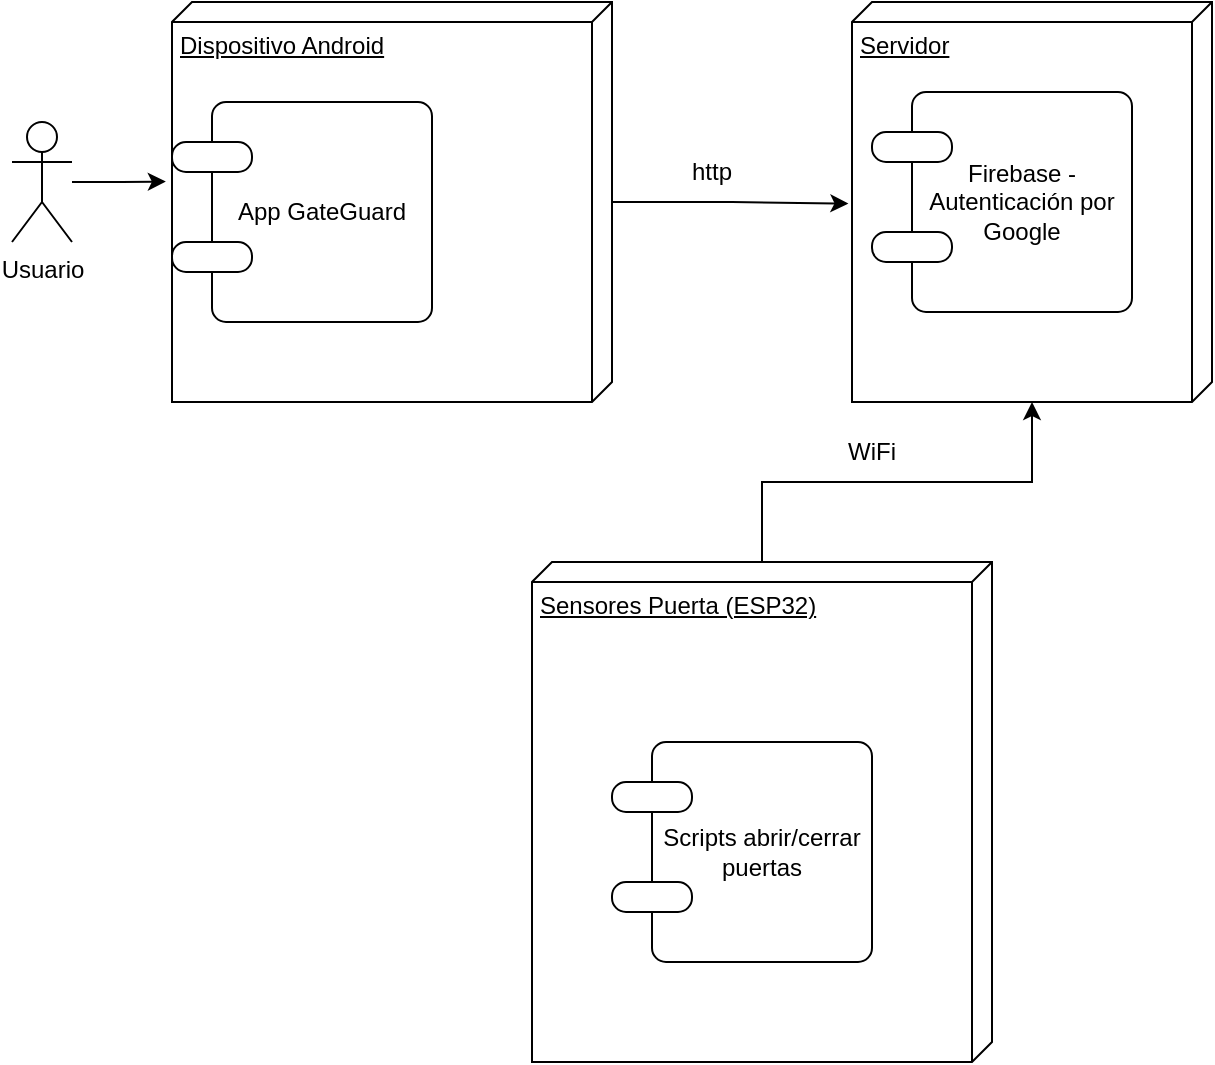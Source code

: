 <mxfile version="21.5.1" type="github">
  <diagram name="Page-1" id="E3P6UttAtXb4cR_izz79">
    <mxGraphModel dx="989" dy="536" grid="1" gridSize="10" guides="1" tooltips="1" connect="1" arrows="1" fold="1" page="1" pageScale="1" pageWidth="1000" pageHeight="700" math="0" shadow="0">
      <root>
        <mxCell id="0" />
        <mxCell id="1" parent="0" />
        <mxCell id="k1Rg5g3YBnFQ-9l-ruwQ-21" style="edgeStyle=orthogonalEdgeStyle;rounded=0;orthogonalLoop=1;jettySize=auto;html=1;entryX=0.504;entryY=1.01;entryDx=0;entryDy=0;entryPerimeter=0;" edge="1" parent="1" source="k1Rg5g3YBnFQ-9l-ruwQ-2" target="k1Rg5g3YBnFQ-9l-ruwQ-3">
          <mxGeometry relative="1" as="geometry" />
        </mxCell>
        <mxCell id="k1Rg5g3YBnFQ-9l-ruwQ-2" value="Dispositivo Android" style="verticalAlign=top;align=left;spacingTop=8;spacingLeft=2;spacingRight=12;shape=cube;size=10;direction=south;fontStyle=4;html=1;whiteSpace=wrap;" vertex="1" parent="1">
          <mxGeometry x="150" y="150" width="220" height="200" as="geometry" />
        </mxCell>
        <mxCell id="k1Rg5g3YBnFQ-9l-ruwQ-3" value="Servidor" style="verticalAlign=top;align=left;spacingTop=8;spacingLeft=2;spacingRight=12;shape=cube;size=10;direction=south;fontStyle=4;html=1;whiteSpace=wrap;" vertex="1" parent="1">
          <mxGeometry x="490" y="150" width="180" height="200" as="geometry" />
        </mxCell>
        <mxCell id="k1Rg5g3YBnFQ-9l-ruwQ-22" style="edgeStyle=orthogonalEdgeStyle;rounded=0;orthogonalLoop=1;jettySize=auto;html=1;" edge="1" parent="1" source="k1Rg5g3YBnFQ-9l-ruwQ-5" target="k1Rg5g3YBnFQ-9l-ruwQ-3">
          <mxGeometry relative="1" as="geometry" />
        </mxCell>
        <mxCell id="k1Rg5g3YBnFQ-9l-ruwQ-5" value="Sensores Puerta (ESP32)" style="verticalAlign=top;align=left;spacingTop=8;spacingLeft=2;spacingRight=12;shape=cube;size=10;direction=south;fontStyle=4;html=1;whiteSpace=wrap;" vertex="1" parent="1">
          <mxGeometry x="330" y="430" width="230" height="250" as="geometry" />
        </mxCell>
        <mxCell id="k1Rg5g3YBnFQ-9l-ruwQ-7" value="App GateGuard" style="rounded=1;whiteSpace=wrap;html=1;absoluteArcSize=1;arcSize=14;strokeWidth=1;" vertex="1" parent="1">
          <mxGeometry x="170" y="200" width="110" height="110" as="geometry" />
        </mxCell>
        <mxCell id="k1Rg5g3YBnFQ-9l-ruwQ-8" value="" style="rounded=1;whiteSpace=wrap;html=1;absoluteArcSize=1;arcSize=14;strokeWidth=1;" vertex="1" parent="1">
          <mxGeometry x="150" y="220" width="40" height="15" as="geometry" />
        </mxCell>
        <mxCell id="k1Rg5g3YBnFQ-9l-ruwQ-9" value="" style="rounded=1;whiteSpace=wrap;html=1;absoluteArcSize=1;arcSize=14;strokeWidth=1;" vertex="1" parent="1">
          <mxGeometry x="150" y="270" width="40" height="15" as="geometry" />
        </mxCell>
        <mxCell id="k1Rg5g3YBnFQ-9l-ruwQ-24" style="edgeStyle=orthogonalEdgeStyle;rounded=0;orthogonalLoop=1;jettySize=auto;html=1;entryX=0.449;entryY=1.014;entryDx=0;entryDy=0;entryPerimeter=0;" edge="1" parent="1" source="k1Rg5g3YBnFQ-9l-ruwQ-10" target="k1Rg5g3YBnFQ-9l-ruwQ-2">
          <mxGeometry relative="1" as="geometry" />
        </mxCell>
        <mxCell id="k1Rg5g3YBnFQ-9l-ruwQ-10" value="Usuario" style="shape=umlActor;verticalLabelPosition=bottom;verticalAlign=top;html=1;outlineConnect=0;" vertex="1" parent="1">
          <mxGeometry x="70" y="210" width="30" height="60" as="geometry" />
        </mxCell>
        <mxCell id="k1Rg5g3YBnFQ-9l-ruwQ-13" value="Firebase -Autenticación por Google" style="rounded=1;whiteSpace=wrap;html=1;absoluteArcSize=1;arcSize=14;strokeWidth=1;" vertex="1" parent="1">
          <mxGeometry x="520" y="195" width="110" height="110" as="geometry" />
        </mxCell>
        <mxCell id="k1Rg5g3YBnFQ-9l-ruwQ-14" value="" style="rounded=1;whiteSpace=wrap;html=1;absoluteArcSize=1;arcSize=14;strokeWidth=1;" vertex="1" parent="1">
          <mxGeometry x="500" y="215" width="40" height="15" as="geometry" />
        </mxCell>
        <mxCell id="k1Rg5g3YBnFQ-9l-ruwQ-15" value="" style="rounded=1;whiteSpace=wrap;html=1;absoluteArcSize=1;arcSize=14;strokeWidth=1;" vertex="1" parent="1">
          <mxGeometry x="500" y="265" width="40" height="15" as="geometry" />
        </mxCell>
        <mxCell id="k1Rg5g3YBnFQ-9l-ruwQ-16" value="Scripts abrir/cerrar puertas" style="rounded=1;whiteSpace=wrap;html=1;absoluteArcSize=1;arcSize=14;strokeWidth=1;" vertex="1" parent="1">
          <mxGeometry x="390" y="520" width="110" height="110" as="geometry" />
        </mxCell>
        <mxCell id="k1Rg5g3YBnFQ-9l-ruwQ-17" value="" style="rounded=1;whiteSpace=wrap;html=1;absoluteArcSize=1;arcSize=14;strokeWidth=1;" vertex="1" parent="1">
          <mxGeometry x="370" y="540" width="40" height="15" as="geometry" />
        </mxCell>
        <mxCell id="k1Rg5g3YBnFQ-9l-ruwQ-18" value="" style="rounded=1;whiteSpace=wrap;html=1;absoluteArcSize=1;arcSize=14;strokeWidth=1;" vertex="1" parent="1">
          <mxGeometry x="370" y="590" width="40" height="15" as="geometry" />
        </mxCell>
        <mxCell id="k1Rg5g3YBnFQ-9l-ruwQ-25" value="http" style="text;html=1;strokeColor=none;fillColor=none;align=center;verticalAlign=middle;whiteSpace=wrap;rounded=0;" vertex="1" parent="1">
          <mxGeometry x="390" y="220" width="60" height="30" as="geometry" />
        </mxCell>
        <mxCell id="k1Rg5g3YBnFQ-9l-ruwQ-26" value="WiFi" style="text;html=1;strokeColor=none;fillColor=none;align=center;verticalAlign=middle;whiteSpace=wrap;rounded=0;" vertex="1" parent="1">
          <mxGeometry x="470" y="360" width="60" height="30" as="geometry" />
        </mxCell>
      </root>
    </mxGraphModel>
  </diagram>
</mxfile>
